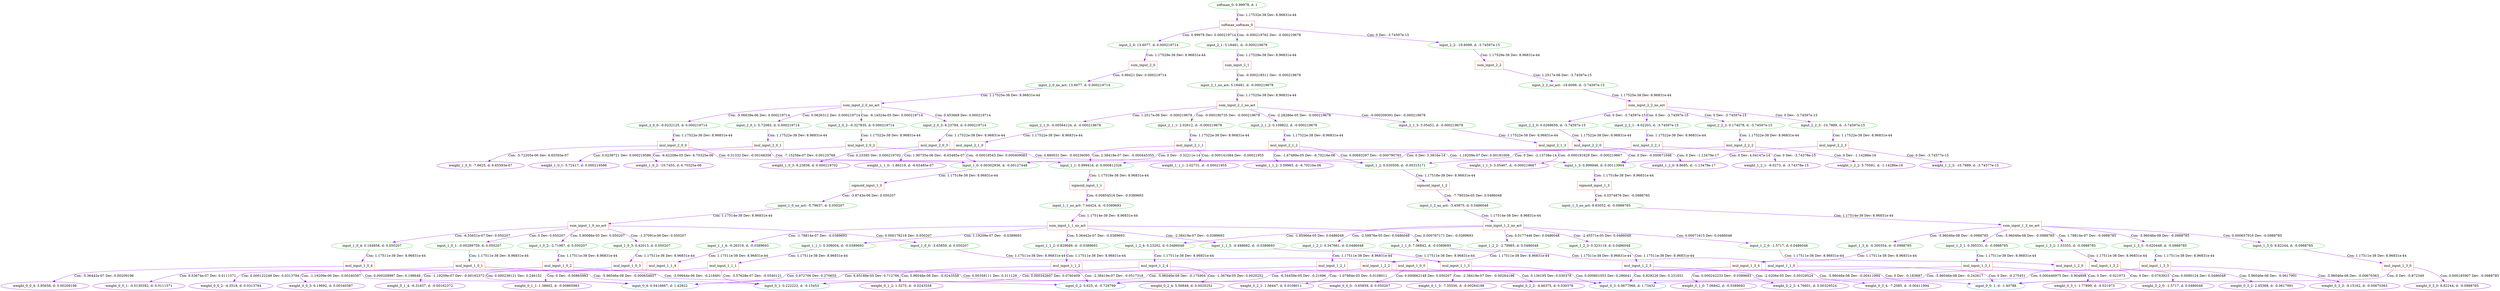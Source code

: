 digraph G {
0 [label="softmax_0: 0.99978, d: 1", shape=oval, color=limegreen];
1 [label="softmax_softmax_0", shape=box, color=tomato];
2 [label="input_2_0: 13.6077, d: 0.000219714", shape=oval, color=limegreen];
3 [label="sum_input_2_0", shape=box, color=tomato];
4 [label="input_2_0_no_act: 13.6077, d: 0.000219714", shape=oval, color=limegreen];
5 [label="sum_input_2_0_no_act", shape=box, color=tomato];
6 [label="input_2_0_0: -0.0232125, d: 0.000219714", shape=oval, color=limegreen];
7 [label="mul_input_2_0_0", shape=box, color=tomato];
8 [label="weight_1_0_0: -7.6625, d: 6.65593e-07", shape=oval, color=darkviolet];
9 [label="input_1_0: 0.00302936, d: -0.00127448", shape=oval, color=limegreen];
10 [label="sigmoid_input_1_0", shape=box, color=tomato];
11 [label="input_1_0_no_act: -5.79637, d: 0.050207", shape=oval, color=limegreen];
12 [label="sum_input_1_0_no_act", shape=box, color=tomato];
13 [label="input_1_0_0: -3.65859, d: 0.050207", shape=oval, color=limegreen];
14 [label="mul_input_1_0_0", shape=box, color=tomato];
15 [label="weight_0_0_0: -3.65859, d: 0.050207", shape=oval, color=darkviolet];
16 [label="input_0_0: 1, d: -1.40788", shape=oval, color=dodgerblue];
17 [label="input_1_0_1: -0.00289759, d: 0.050207", shape=oval, color=limegreen];
18 [label="mul_input_1_0_1", shape=box, color=tomato];
19 [label="weight_0_0_1: -0.0130392, d: 0.0111571", shape=oval, color=darkviolet];
20 [label="input_0_1: 0.222222, d: -0.15453", shape=oval, color=dodgerblue];
21 [label="input_1_0_2: -2.71987, d: 0.050207", shape=oval, color=limegreen];
22 [label="mul_input_1_0_2", shape=box, color=tomato];
23 [label="weight_0_0_2: -4.3518, d: 0.0313794", shape=oval, color=darkviolet];
24 [label="input_0_2: 0.625, d: -0.729799", shape=oval, color=dodgerblue];
25 [label="input_1_0_3: 0.42013, d: 0.050207", shape=oval, color=limegreen];
26 [label="mul_input_1_0_3", shape=box, color=tomato];
27 [label="weight_0_0_3: 6.19692, d: 0.00340387", shape=oval, color=darkviolet];
28 [label="input_0_3: 0.0677966, d: 1.73432", shape=oval, color=dodgerblue];
29 [label="input_1_0_4: 0.164858, d: 0.050207", shape=oval, color=limegreen];
30 [label="mul_input_1_0_4", shape=box, color=tomato];
31 [label="weight_0_0_4: 3.95658, d: 0.00209196", shape=oval, color=darkviolet];
32 [label="input_0_4: 0.0416667, d: 1.42822", shape=oval, color=dodgerblue];
33 [label="input_2_0_1: 5.72083, d: 0.000219714", shape=oval, color=limegreen];
34 [label="mul_input_2_0_1", shape=box, color=tomato];
35 [label="weight_1_0_1: 5.72417, d: 0.000219586", shape=oval, color=darkviolet];
36 [label="input_1_1: 0.999416, d: 0.000812326", shape=oval, color=limegreen];
37 [label="sigmoid_input_1_1", shape=box, color=tomato];
38 [label="input_1_1_no_act: 7.44424, d: -0.0389693", shape=oval, color=limegreen];
39 [label="sum_input_1_1_no_act", shape=box, color=tomato];
40 [label="input_1_1_0: 7.06842, d: -0.0389693", shape=oval, color=limegreen];
41 [label="mul_input_1_1_0", shape=box, color=tomato];
42 [label="weight_0_1_0: 7.06842, d: -0.0389693", shape=oval, color=darkviolet];
43 [label="input_1_1_1: 0.308004, d: -0.0389693", shape=oval, color=limegreen];
44 [label="mul_input_1_1_1", shape=box, color=tomato];
45 [label="weight_0_1_1: 1.38602, d: -0.00865983", shape=oval, color=darkviolet];
46 [label="input_1_1_2: 0.829689, d: -0.0389693", shape=oval, color=limegreen];
47 [label="mul_input_1_1_2", shape=box, color=tomato];
48 [label="weight_0_1_2: 1.3275, d: -0.0243558", shape=oval, color=darkviolet];
49 [label="input_1_1_3: -0.498682, d: -0.0389693", shape=oval, color=limegreen];
50 [label="mul_input_1_1_3", shape=box, color=tomato];
51 [label="weight_0_1_3: -7.35556, d: -0.00264198", shape=oval, color=darkviolet];
52 [label="input_1_1_4: -0.26319, d: -0.0389693", shape=oval, color=limegreen];
53 [label="mul_input_1_1_4", shape=box, color=tomato];
54 [label="weight_0_1_4: -6.31657, d: -0.00162372", shape=oval, color=darkviolet];
55 [label="input_2_0_2: -0.327835, d: 0.000219714", shape=oval, color=limegreen];
56 [label="mul_input_2_0_2", shape=box, color=tomato];
57 [label="weight_1_0_2: -10.7455, d: 6.70325e-06", shape=oval, color=darkviolet];
58 [label="input_1_2: 0.030509, d: -0.00315171", shape=oval, color=limegreen];
59 [label="sigmoid_input_1_2", shape=box, color=tomato];
60 [label="input_1_2_no_act: -3.45875, d: 0.0486048", shape=oval, color=limegreen];
61 [label="sum_input_1_2_no_act", shape=box, color=tomato];
62 [label="input_1_2_0: -1.5717, d: 0.0486048", shape=oval, color=limegreen];
63 [label="mul_input_1_2_0", shape=box, color=tomato];
64 [label="weight_0_2_0: -1.5717, d: 0.0486048", shape=oval, color=darkviolet];
65 [label="input_1_2_1: 0.347661, d: 0.0486048", shape=oval, color=limegreen];
66 [label="mul_input_1_2_1", shape=box, color=tomato];
67 [label="weight_0_2_1: 1.56447, d: 0.0108011", shape=oval, color=darkviolet];
68 [label="input_1_2_2: -2.78985, d: 0.0486048", shape=oval, color=limegreen];
69 [label="mul_input_1_2_2", shape=box, color=tomato];
70 [label="weight_0_2_2: -4.46375, d: 0.030378", shape=oval, color=darkviolet];
71 [label="input_1_2_3: 0.323119, d: 0.0486048", shape=oval, color=limegreen];
72 [label="mul_input_1_2_3", shape=box, color=tomato];
73 [label="weight_0_2_3: 4.76601, d: 0.00329524", shape=oval, color=darkviolet];
74 [label="input_1_2_4: 0.23202, d: 0.0486048", shape=oval, color=limegreen];
75 [label="mul_input_1_2_4", shape=box, color=tomato];
76 [label="weight_0_2_4: 5.56848, d: 0.0020252", shape=oval, color=darkviolet];
77 [label="input_2_0_3: 8.23794, d: 0.000219714", shape=oval, color=limegreen];
78 [label="mul_input_2_0_3", shape=box, color=tomato];
79 [label="weight_1_0_3: 8.23838, d: 0.000219702", shape=oval, color=darkviolet];
80 [label="input_1_3: 0.999946, d: 0.00113904", shape=oval, color=limegreen];
81 [label="sigmoid_input_1_3", shape=box, color=tomato];
82 [label="input_1_3_no_act: 9.83052, d: -0.0988785", shape=oval, color=limegreen];
83 [label="sum_input_1_3_no_act", shape=box, color=tomato];
84 [label="input_1_3_0: 8.82244, d: -0.0988785", shape=oval, color=limegreen];
85 [label="mul_input_1_3_0", shape=box, color=tomato];
86 [label="weight_0_3_0: 8.82244, d: -0.0988785", shape=oval, color=darkviolet];
87 [label="input_1_3_1: 0.395331, d: -0.0988785", shape=oval, color=limegreen];
88 [label="mul_input_1_3_1", shape=box, color=tomato];
89 [label="weight_0_3_1: 1.77899, d: -0.021973", shape=oval, color=darkviolet];
90 [label="input_1_3_2: 1.53355, d: -0.0988785", shape=oval, color=limegreen];
91 [label="mul_input_1_3_2", shape=box, color=tomato];
92 [label="weight_0_3_2: 2.45368, d: -0.0617991", shape=oval, color=darkviolet];
93 [label="input_1_3_3: -0.620448, d: -0.0988785", shape=oval, color=limegreen];
94 [label="mul_input_1_3_3", shape=box, color=tomato];
95 [label="weight_0_3_3: -9.15162, d: -0.00670363", shape=oval, color=darkviolet];
96 [label="input_1_3_4: -0.300354, d: -0.0988785", shape=oval, color=limegreen];
97 [label="mul_input_1_3_4", shape=box, color=tomato];
98 [label="weight_0_3_4: -7.2085, d: -0.00411994", shape=oval, color=darkviolet];
99 [label="input_2_1: 5.18481, d: -0.000219678", shape=oval, color=limegreen];
100 [label="sum_input_2_1", shape=box, color=tomato];
101 [label="input_2_1_no_act: 5.18481, d: -0.000219678", shape=oval, color=limegreen];
102 [label="sum_input_2_1_no_act", shape=box, color=tomato];
103 [label="input_2_1_0: -0.00564124, d: -0.000219678", shape=oval, color=limegreen];
104 [label="mul_input_2_1_0", shape=box, color=tomato];
105 [label="weight_1_1_0: -1.86219, d: -6.65485e-07", shape=oval, color=darkviolet];
106 [label="input_2_1_1: 2.02612, d: -0.000219678", shape=oval, color=limegreen];
107 [label="mul_input_2_1_1", shape=box, color=tomato];
108 [label="weight_1_1_1: 2.02731, d: -0.00021955", shape=oval, color=darkviolet];
109 [label="input_2_1_2: 0.109822, d: -0.000219678", shape=oval, color=limegreen];
110 [label="mul_input_2_1_2", shape=box, color=tomato];
111 [label="weight_1_1_2: 3.59965, d: -6.70216e-06", shape=oval, color=darkviolet];
112 [label="input_2_1_3: 3.05451, d: -0.000219678", shape=oval, color=limegreen];
113 [label="mul_input_2_1_3", shape=box, color=tomato];
114 [label="weight_1_1_3: 3.05467, d: -0.000219667", shape=oval, color=darkviolet];
115 [label="input_2_2: -19.6099, d: -3.74597e-15", shape=oval, color=limegreen];
116 [label="sum_input_2_2", shape=box, color=tomato];
117 [label="input_2_2_no_act: -19.6099, d: -3.74597e-15", shape=oval, color=limegreen];
118 [label="sum_input_2_2_no_act", shape=box, color=tomato];
119 [label="input_2_2_0: 0.0268659, d: -3.74597e-15", shape=oval, color=limegreen];
120 [label="mul_input_2_2_0", shape=box, color=tomato];
121 [label="weight_1_2_0: 8.8685, d: -1.13479e-17", shape=oval, color=darkviolet];
122 [label="input_2_2_1: -9.02203, d: -3.74597e-15", shape=oval, color=limegreen];
123 [label="mul_input_2_2_1", shape=box, color=tomato];
124 [label="weight_1_2_1: -9.0273, d: -3.74378e-15", shape=oval, color=darkviolet];
125 [label="input_2_2_2: 0.174078, d: -3.74597e-15", shape=oval, color=limegreen];
126 [label="mul_input_2_2_2", shape=box, color=tomato];
127 [label="weight_1_2_2: 5.70581, d: -1.14286e-16", shape=oval, color=darkviolet];
128 [label="input_2_2_3: -10.7889, d: -3.74597e-15", shape=oval, color=limegreen];
129 [label="mul_input_2_2_3", shape=box, color=tomato];
130 [label="weight_1_2_3: -10.7889, d: -3.74577e-15", shape=oval, color=darkviolet];
0->1  [color=purple]
 [label="Con: 1.17532e-38 Dev: 8.96831e-44"];
2->3  [color=purple]
 [label="Con: 1.17529e-38 Dev: 8.96831e-44"];
4->5  [color=purple]
 [label="Con: 1.17525e-38 Dev: 8.96831e-44"];
6->7  [color=purple]
 [label="Con: 1.17522e-38 Dev: 8.96831e-44"];
9->10  [color=purple]
 [label="Con: 1.17518e-38 Dev: 8.96831e-44"];
11->12  [color=purple]
 [label="Con: 1.17514e-38 Dev: 8.96831e-44"];
13->14  [color=purple]
 [label="Con: 1.17511e-38 Dev: 8.96831e-44"];
17->18  [color=purple]
 [label="Con: 1.17511e-38 Dev: 8.96831e-44"];
21->22  [color=purple]
 [label="Con: 1.17511e-38 Dev: 8.96831e-44"];
25->26  [color=purple]
 [label="Con: 1.17511e-38 Dev: 8.96831e-44"];
29->30  [color=purple]
 [label="Con: 1.17511e-38 Dev: 8.96831e-44"];
33->34  [color=purple]
 [label="Con: 1.17522e-38 Dev: 8.96831e-44"];
36->37  [color=purple]
 [label="Con: 1.17518e-38 Dev: 8.96831e-44"];
38->39  [color=purple]
 [label="Con: 1.17514e-38 Dev: 8.96831e-44"];
40->41  [color=purple]
 [label="Con: 1.17511e-38 Dev: 8.96831e-44"];
43->44  [color=purple]
 [label="Con: 1.17511e-38 Dev: 8.96831e-44"];
46->47  [color=purple]
 [label="Con: 1.17511e-38 Dev: 8.96831e-44"];
49->50  [color=purple]
 [label="Con: 1.17511e-38 Dev: 8.96831e-44"];
52->53  [color=purple]
 [label="Con: 1.17511e-38 Dev: 8.96831e-44"];
55->56  [color=purple]
 [label="Con: 1.17522e-38 Dev: 8.96831e-44"];
58->59  [color=purple]
 [label="Con: 1.17518e-38 Dev: 8.96831e-44"];
60->61  [color=purple]
 [label="Con: 1.17514e-38 Dev: 8.96831e-44"];
62->63  [color=purple]
 [label="Con: 1.17511e-38 Dev: 8.96831e-44"];
65->66  [color=purple]
 [label="Con: 1.17511e-38 Dev: 8.96831e-44"];
68->69  [color=purple]
 [label="Con: 1.17511e-38 Dev: 8.96831e-44"];
71->72  [color=purple]
 [label="Con: 1.17511e-38 Dev: 8.96831e-44"];
74->75  [color=purple]
 [label="Con: 1.17511e-38 Dev: 8.96831e-44"];
77->78  [color=purple]
 [label="Con: 1.17522e-38 Dev: 8.96831e-44"];
80->81  [color=purple]
 [label="Con: 1.17518e-38 Dev: 8.96831e-44"];
82->83  [color=purple]
 [label="Con: 1.17514e-38 Dev: 8.96831e-44"];
84->85  [color=purple]
 [label="Con: 1.17511e-38 Dev: 8.96831e-44"];
87->88  [color=purple]
 [label="Con: 1.17511e-38 Dev: 8.96831e-44"];
90->91  [color=purple]
 [label="Con: 1.17511e-38 Dev: 8.96831e-44"];
93->94  [color=purple]
 [label="Con: 1.17511e-38 Dev: 8.96831e-44"];
96->97  [color=purple]
 [label="Con: 1.17511e-38 Dev: 8.96831e-44"];
99->100  [color=purple]
 [label="Con: 1.17529e-38 Dev: 8.96831e-44"];
101->102  [color=purple]
 [label="Con: 1.17525e-38 Dev: 8.96831e-44"];
103->104  [color=purple]
 [label="Con: 1.17522e-38 Dev: 8.96831e-44"];
106->107  [color=purple]
 [label="Con: 1.17522e-38 Dev: 8.96831e-44"];
109->110  [color=purple]
 [label="Con: 1.17522e-38 Dev: 8.96831e-44"];
112->113  [color=purple]
 [label="Con: 1.17522e-38 Dev: 8.96831e-44"];
115->116  [color=purple]
 [label="Con: 1.17529e-38 Dev: 8.96831e-44"];
117->118  [color=purple]
 [label="Con: 1.17525e-38 Dev: 8.96831e-44"];
119->120  [color=purple]
 [label="Con: 1.17522e-38 Dev: 8.96831e-44"];
122->123  [color=purple]
 [label="Con: 1.17522e-38 Dev: 8.96831e-44"];
125->126  [color=purple]
 [label="Con: 1.17522e-38 Dev: 8.96831e-44"];
128->129  [color=purple]
 [label="Con: 1.17522e-38 Dev: 8.96831e-44"];
1->2  [color=purple]
 [label="Con: 0.99978 Dev: 0.000219714"];
3->4  [color=purple]
 [label="Con: 0.99421 Dev: 0.000219714"];
5->6  [color=purple]
 [label="Con: -5.06639e-06 Dev: 0.000219714"];
7->8  [color=purple]
 [label="Con: -5.72205e-06 Dev: 6.65593e-07"];
7->9  [color=purple]
 [label="Con: 0.31332 Dev: -0.00168356"];
10->11  [color=purple]
 [label="Con: -3.8743e-06 Dev: 0.050207"];
12->13  [color=purple]
 [label="Con: 0.000178218 Dev: 0.050207"];
14->15  [color=purple]
 [label="Con: 0.000662148 Dev: 0.050207"];
14->16  [color=purple]
 [label="Con: 0 Dev: -0.183687"];
12->17  [color=purple]
 [label="Con: 0 Dev: 0.050207"];
18->19  [color=purple]
 [label="Con: 9.53674e-07 Dev: 0.0111571"];
18->20  [color=purple]
 [label="Con: -5.96046e-08 Dev: -0.000654657"];
12->21  [color=purple]
 [label="Con: 5.90086e-05 Dev: 0.050207"];
22->23  [color=purple]
 [label="Con: 0.000122249 Dev: 0.0313794"];
22->24  [color=purple]
 [label="Con: -3.09944e-06 Dev: -0.218491"];
12->25  [color=purple]
 [label="Con: -1.37091e-06 Dev: 0.050207"];
26->27  [color=purple]
 [label="Con: -1.19209e-06 Dev: 0.00340387"];
26->28  [color=purple]
 [label="Con: 0.00358111 Dev: 0.311129"];
12->29  [color=purple]
 [label="Con: -6.55651e-07 Dev: 0.050207"];
30->31  [color=purple]
 [label="Con: -5.36442e-07 Dev: 0.00209196"];
30->32  [color=purple]
 [label="Con: 0.000209987 Dev: 0.198648"];
5->33  [color=purple]
 [label="Con: 0.0626312 Dev: 0.000219714"];
34->35  [color=purple]
 [label="Con: 0.0238721 Dev: 0.000219586"];
34->36  [color=purple]
 [label="Con: -7.15256e-07 Dev: 0.00125768"];
37->38  [color=purple]
 [label="Con: 0.00854516 Dev: -0.0389693"];
39->40  [color=purple]
 [label="Con: 0.000767171 Dev: -0.0389693"];
41->42  [color=purple]
 [label="Con: 0.000242233 Dev: -0.0389693"];
41->16  [color=purple]
 [label="Con: 0 Dev: -0.275451"];
39->43  [color=purple]
 [label="Con: 1.19209e-07 Dev: -0.0389693"];
44->45  [color=purple]
 [label="Con: 0 Dev: -0.00865983"];
44->20  [color=purple]
 [label="Con: -3.57628e-07 Dev: -0.0540121"];
39->46  [color=purple]
 [label="Con: 5.36442e-07 Dev: -0.0389693"];
47->48  [color=purple]
 [label="Con: 5.96046e-08 Dev: -0.0243558"];
47->24  [color=purple]
 [label="Con: -2.38419e-07 Dev: -0.0517318"];
39->49  [color=purple]
 [label="Con: -2.38419e-07 Dev: -0.0389693"];
50->51  [color=purple]
 [label="Con: -2.38419e-07 Dev: -0.00264198"];
50->28  [color=purple]
 [label="Con: 0.000601053 Dev: 0.286641"];
39->52  [color=purple]
 [label="Con: -1.78814e-07 Dev: -0.0389693"];
53->54  [color=purple]
 [label="Con: -1.19209e-07 Dev: -0.00162372"];
53->32  [color=purple]
 [label="Con: 0.000238121 Dev: 0.246152"];
5->55  [color=purple]
 [label="Con: -6.14524e-05 Dev: 0.000219714"];
56->57  [color=purple]
 [label="Con: -6.62208e-05 Dev: 6.70325e-06"];
56->58  [color=purple]
 [label="Con: 0.880031 Dev: -0.00236095"];
59->60  [color=purple]
 [label="Con: -7.79033e-05 Dev: 0.0486048"];
61->62  [color=purple]
 [label="Con: 0.00071615 Dev: 0.0486048"];
63->64  [color=purple]
 [label="Con: 0.0090124 Dev: 0.0486048"];
63->16  [color=purple]
 [label="Con: 0 Dev: -0.0763923"];
61->65  [color=purple]
 [label="Con: -2.59876e-05 Dev: 0.0486048"];
66->67  [color=purple]
 [label="Con: -1.07884e-05 Dev: 0.0108011"];
66->20  [color=purple]
 [label="Con: 0.000342607 Dev: 0.0760409"];
61->68  [color=purple]
 [label="Con: 0.0177446 Dev: 0.0486048"];
69->70  [color=purple]
 [label="Con: 0.136195 Dev: 0.030378"];
69->24  [color=purple]
 [label="Con: -6.54459e-05 Dev: -0.21696"];
61->71  [color=purple]
 [label="Con: -2.45571e-05 Dev: 0.0486048"];
72->73  [color=purple]
 [label="Con: -2.0206e-05 Dev: 0.00329524"];
72->28  [color=purple]
 [label="Con: 0.829226 Dev: 0.231651"];
61->74  [color=purple]
 [label="Con: -1.85966e-05 Dev: 0.0486048"];
75->76  [color=purple]
 [label="Con: -1.5676e-05 Dev: 0.0020252"];
75->32  [color=purple]
 [label="Con: 0.972706 Dev: 0.270655"];
5->77  [color=purple]
 [label="Con: 0.453669 Dev: 0.000219714"];
78->79  [color=purple]
 [label="Con: 0.23395 Dev: 0.000219702"];
78->80  [color=purple]
 [label="Con: -1.19209e-07 Dev: 0.00181009"];
81->82  [color=purple]
 [label="Con: 0.0374876 Dev: -0.0988785"];
83->84  [color=purple]
 [label="Con: 0.000657916 Dev: -0.0988785"];
85->86  [color=purple]
 [label="Con: 0.000185907 Dev: -0.0988785"];
85->16  [color=purple]
 [label="Con: 0 Dev: -0.872349"];
83->87  [color=purple]
 [label="Con: -5.96046e-08 Dev: -0.0988785"];
88->89  [color=purple]
 [label="Con: 0 Dev: -0.021973"];
88->20  [color=purple]
 [label="Con: -5.96046e-08 Dev: -0.175904"];
83->90  [color=purple]
 [label="Con: 1.78814e-07 Dev: -0.0988785"];
91->92  [color=purple]
 [label="Con: 5.96046e-08 Dev: -0.0617991"];
91->24  [color=purple]
 [label="Con: -5.96046e-08 Dev: -0.242617"];
83->93  [color=purple]
 [label="Con: -5.96046e-08 Dev: -0.0988785"];
94->95  [color=purple]
 [label="Con: -5.96046e-08 Dev: -0.00670363"];
94->28  [color=purple]
 [label="Con: 0.000446975 Dev: 0.904898"];
83->96  [color=purple]
 [label="Con: -5.96046e-08 Dev: -0.0988785"];
97->98  [color=purple]
 [label="Con: -5.96046e-08 Dev: -0.00411994"];
97->32  [color=purple]
 [label="Con: 6.65188e-05 Dev: 0.712766"];
1->99  [color=purple]
 [label="Con: -0.000219762 Dev: -0.000219678"];
100->101  [color=purple]
 [label="Con: -0.000218511 Dev: -0.000219678"];
102->103  [color=purple]
 [label="Con: 1.2517e-06 Dev: -0.000219678"];
104->105  [color=purple]
 [label="Con: 1.90735e-06 Dev: -6.65485e-07"];
104->9  [color=purple]
 [label="Con: -0.00018543 Dev: 0.000409083"];
102->106  [color=purple]
 [label="Con: -0.000190735 Dev: -0.000219678"];
107->108  [color=purple]
 [label="Con: -0.000141084 Dev: -0.00021955"];
107->36  [color=purple]
 [label="Con: 2.38419e-07 Dev: -0.000445355"];
102->109  [color=purple]
 [label="Con: -2.28286e-05 Dev: -0.000219678"];
110->111  [color=purple]
 [label="Con: -1.67489e-05 Dev: -6.70216e-06"];
110->58  [color=purple]
 [label="Con: 0.00693297 Dev: -0.000790765"];
102->112  [color=purple]
 [label="Con: -0.000209391 Dev: -0.000219678"];
113->114  [color=purple]
 [label="Con: -0.000191629 Dev: -0.000219667"];
113->80  [color=purple]
 [label="Con: 0 Dev: -0.000671046"];
1->115  [color=purple]
 [label="Con: 0 Dev: -3.74597e-15"];
116->117  [color=purple]
 [label="Con: 1.2517e-06 Dev: -3.74597e-15"];
118->119  [color=purple]
 [label="Con: 0 Dev: -3.74597e-15"];
120->121  [color=purple]
 [label="Con: 0 Dev: -1.13479e-17"];
120->9  [color=purple]
 [label="Con: 0 Dev: -3.32211e-14"];
118->122  [color=purple]
 [label="Con: 0 Dev: -3.74597e-15"];
123->124  [color=purple]
 [label="Con: 0 Dev: -3.74378e-15"];
123->36  [color=purple]
 [label="Con: 0 Dev: 3.3816e-14"];
118->125  [color=purple]
 [label="Con: 0 Dev: -3.74597e-15"];
126->127  [color=purple]
 [label="Con: 0 Dev: -1.14286e-16"];
126->58  [color=purple]
 [label="Con: 0 Dev: -2.13738e-14"];
118->128  [color=purple]
 [label="Con: 0 Dev: -3.74597e-15"];
129->130  [color=purple]
 [label="Con: 0 Dev: -3.74577e-15"];
129->80  [color=purple]
 [label="Con: 0 Dev: 4.04147e-14"];
}
